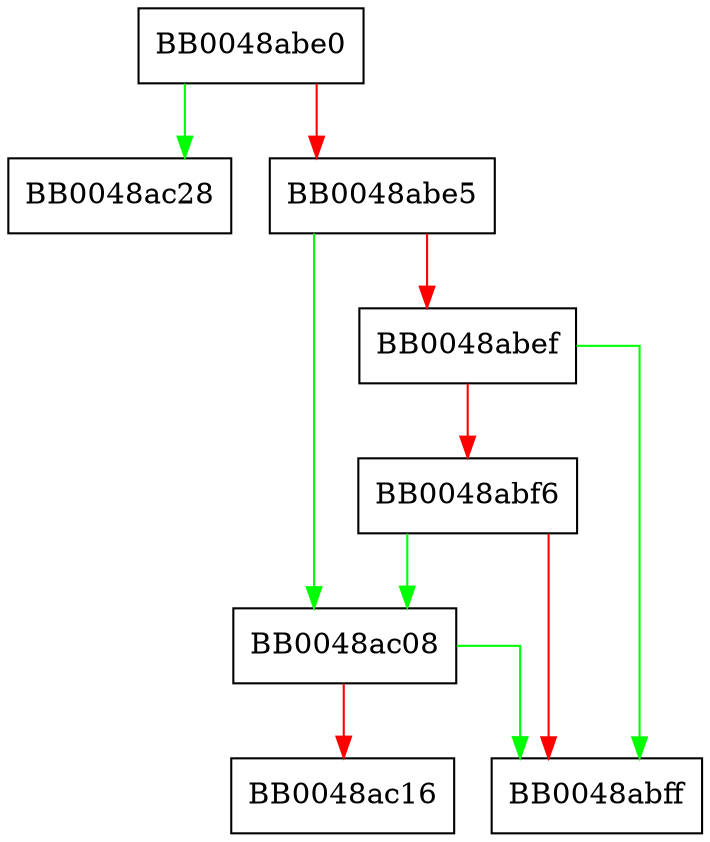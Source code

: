 digraph SSL_get_async_status {
  node [shape="box"];
  graph [splines=ortho];
  BB0048abe0 -> BB0048ac28 [color="green"];
  BB0048abe0 -> BB0048abe5 [color="red"];
  BB0048abe5 -> BB0048ac08 [color="green"];
  BB0048abe5 -> BB0048abef [color="red"];
  BB0048abef -> BB0048abff [color="green"];
  BB0048abef -> BB0048abf6 [color="red"];
  BB0048abf6 -> BB0048ac08 [color="green"];
  BB0048abf6 -> BB0048abff [color="red"];
  BB0048ac08 -> BB0048abff [color="green"];
  BB0048ac08 -> BB0048ac16 [color="red"];
}